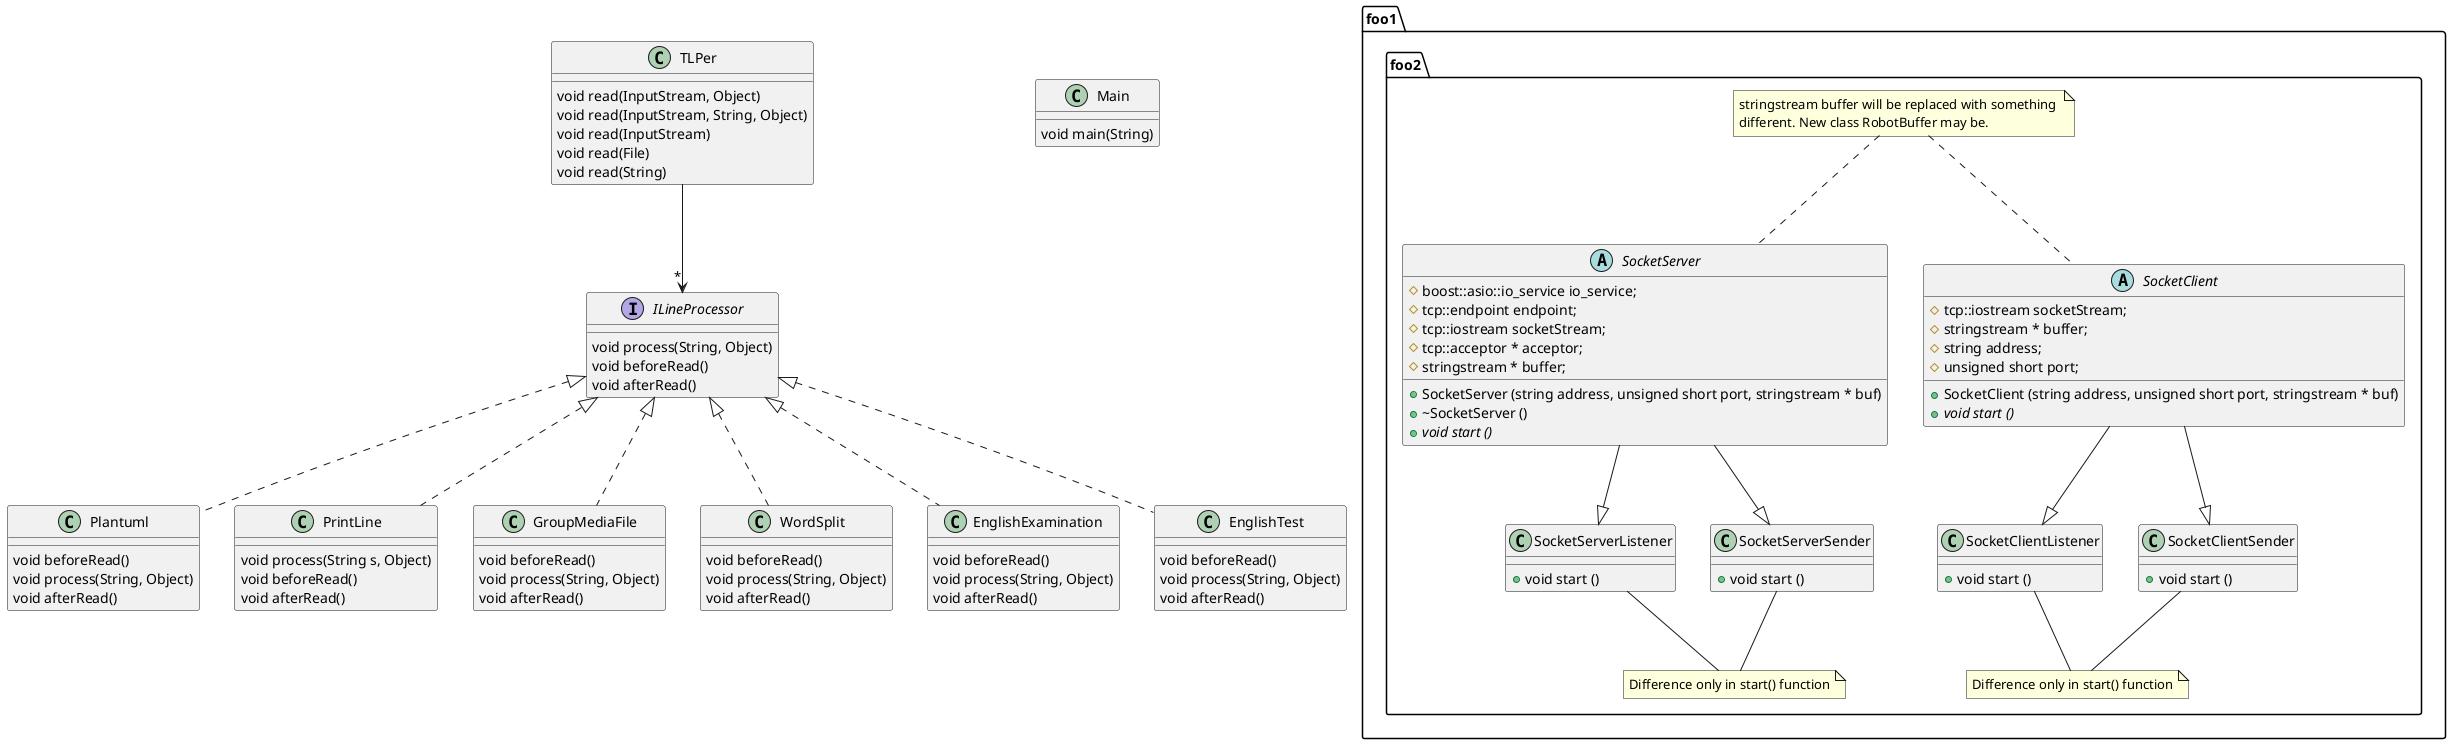 @startuml

' definitions
' package "com.ztools.textlineprocessor"
interface ILineProcessor
class Main
class TLPer
' end package

' package "com.ztools.textlineprocessor.def"
class Plantuml
class PrintLine
class GroupMediaFile
class WordSplit
class EnglishExamination
class EnglishTest
' end package

' content

' TLPer:
TLPer --> "*" ILineProcessor
TLPer : void read(InputStream, Object)
TLPer : void read(InputStream, String, Object)
TLPer : void read(InputStream)
TLPer : void read(File)
TLPer : void read(String)

' EnglishTest:
ILineProcessor <|.. EnglishTest
EnglishTest : void beforeRead()
EnglishTest : void process(String, Object)
EnglishTest : void afterRead()

' Plantuml:
ILineProcessor <|.. Plantuml
Plantuml : void beforeRead()
Plantuml : void process(String, Object)
Plantuml : void afterRead()

' WordSplit:
ILineProcessor <|.. WordSplit
WordSplit : void beforeRead()
WordSplit : void process(String, Object)
WordSplit : void afterRead()

' GroupMediaFile:
ILineProcessor <|.. GroupMediaFile
GroupMediaFile : void beforeRead()
GroupMediaFile : void process(String, Object)
GroupMediaFile : void afterRead()

' Main:
Main : void main(String)

' PrintLine:
PrintLine .up.|> ILineProcessor
PrintLine : void process(String s, Object)
PrintLine : void beforeRead()
PrintLine : void afterRead()

' ILineProcessor:
ILineProcessor : void process(String, Object)
ILineProcessor : void beforeRead()
ILineProcessor : void afterRead()

' EnglishExamination:
ILineProcessor <|.. EnglishExamination
EnglishExamination : void beforeRead()
EnglishExamination : void process(String, Object)
EnglishExamination : void afterRead()

' --------------------
package foo1.foo2{
note "stringstream buffer will be replaced with something \ndifferent. New class RobotBuffer may be." as N0

abstract class SocketServer {
  #boost::asio::io_service io_service;
  #tcp::endpoint endpoint;
  #tcp::iostream socketStream;
  #tcp::acceptor * acceptor;
  #stringstream * buffer;

  +SocketServer (string address, unsigned short port, stringstream * buf)
  +~SocketServer ()
  +{abstract} void start ()
}

class SocketServerListener {
  +void start ()
}

class SocketServerSender {
  +void start ()
}

SocketServer -down-|> SocketServerListener
SocketServer -down-|> SocketServerSender

note "Difference only in start() function" as N1
SocketServerListener -- N1
SocketServerSender -- N1

abstract class SocketClient {
  #tcp::iostream socketStream;
  #stringstream * buffer;
  #string address;
  #unsigned short port;

  +SocketClient (string address, unsigned short port, stringstream * buf)
  +{abstract} void start ()
}

class SocketClientListener {
  +void start ()
}

class SocketClientSender {
  +void start ()
}

SocketClient -down-|> SocketClientListener
SocketClient -down-|> SocketClientSender

note "Difference only in start() function" as N2
SocketClientListener -- N2
SocketClientSender -- N2

N0 .down. SocketServer
N0 .down. SocketClient
}
@enduml
